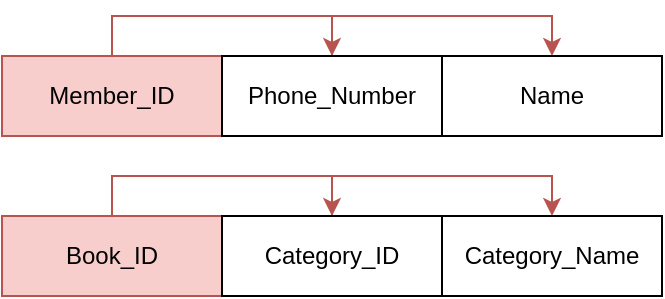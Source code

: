 <mxfile version="24.7.17">
  <diagram name="第 1 页" id="Rk2AdE9gHm00xe2lMqVw">
    <mxGraphModel dx="1164" dy="1069" grid="1" gridSize="10" guides="1" tooltips="1" connect="1" arrows="1" fold="1" page="1" pageScale="1" pageWidth="827" pageHeight="1169" math="0" shadow="0">
      <root>
        <mxCell id="0" />
        <mxCell id="1" parent="0" />
        <mxCell id="EfMGP3iTbsy4oNZMzjr8-106" style="edgeStyle=orthogonalEdgeStyle;rounded=0;orthogonalLoop=1;jettySize=auto;html=1;exitX=0.5;exitY=0;exitDx=0;exitDy=0;entryX=0.5;entryY=0;entryDx=0;entryDy=0;fillColor=#f8cecc;strokeColor=#b85450;" edge="1" parent="1" source="EfMGP3iTbsy4oNZMzjr8-107" target="EfMGP3iTbsy4oNZMzjr8-109">
          <mxGeometry relative="1" as="geometry" />
        </mxCell>
        <mxCell id="EfMGP3iTbsy4oNZMzjr8-107" value="Member_ID" style="rounded=0;whiteSpace=wrap;html=1;fillColor=#f8cecc;strokeColor=#b85450;" vertex="1" parent="1">
          <mxGeometry x="10" y="1040" width="110" height="40" as="geometry" />
        </mxCell>
        <mxCell id="EfMGP3iTbsy4oNZMzjr8-108" style="edgeStyle=orthogonalEdgeStyle;rounded=0;orthogonalLoop=1;jettySize=auto;html=1;exitX=0.5;exitY=0;exitDx=0;exitDy=0;entryX=0.5;entryY=0;entryDx=0;entryDy=0;fillColor=#f8cecc;strokeColor=#b85450;" edge="1" parent="1" source="EfMGP3iTbsy4oNZMzjr8-109" target="EfMGP3iTbsy4oNZMzjr8-111">
          <mxGeometry relative="1" as="geometry" />
        </mxCell>
        <mxCell id="EfMGP3iTbsy4oNZMzjr8-109" value="Phone_Number" style="rounded=0;whiteSpace=wrap;html=1;" vertex="1" parent="1">
          <mxGeometry x="120" y="1040" width="110" height="40" as="geometry" />
        </mxCell>
        <mxCell id="EfMGP3iTbsy4oNZMzjr8-111" value="Name" style="rounded=0;whiteSpace=wrap;html=1;" vertex="1" parent="1">
          <mxGeometry x="230" y="1040" width="110" height="40" as="geometry" />
        </mxCell>
        <mxCell id="EfMGP3iTbsy4oNZMzjr8-119" style="edgeStyle=orthogonalEdgeStyle;rounded=0;orthogonalLoop=1;jettySize=auto;html=1;exitX=0.5;exitY=0;exitDx=0;exitDy=0;entryX=0.5;entryY=0;entryDx=0;entryDy=0;fillColor=#f8cecc;strokeColor=#b85450;" edge="1" parent="1" source="EfMGP3iTbsy4oNZMzjr8-120" target="EfMGP3iTbsy4oNZMzjr8-122">
          <mxGeometry relative="1" as="geometry" />
        </mxCell>
        <mxCell id="EfMGP3iTbsy4oNZMzjr8-120" value="Book_ID" style="rounded=0;whiteSpace=wrap;html=1;fillColor=#f8cecc;strokeColor=#b85450;" vertex="1" parent="1">
          <mxGeometry x="10" y="1120" width="110" height="40" as="geometry" />
        </mxCell>
        <mxCell id="EfMGP3iTbsy4oNZMzjr8-121" style="edgeStyle=orthogonalEdgeStyle;rounded=0;orthogonalLoop=1;jettySize=auto;html=1;exitX=0.5;exitY=0;exitDx=0;exitDy=0;entryX=0.5;entryY=0;entryDx=0;entryDy=0;fillColor=#f8cecc;strokeColor=#b85450;" edge="1" parent="1" source="EfMGP3iTbsy4oNZMzjr8-122" target="EfMGP3iTbsy4oNZMzjr8-124">
          <mxGeometry relative="1" as="geometry" />
        </mxCell>
        <mxCell id="EfMGP3iTbsy4oNZMzjr8-122" value="Category_ID" style="rounded=0;whiteSpace=wrap;html=1;" vertex="1" parent="1">
          <mxGeometry x="120" y="1120" width="110" height="40" as="geometry" />
        </mxCell>
        <mxCell id="EfMGP3iTbsy4oNZMzjr8-124" value="Category_Name" style="rounded=0;whiteSpace=wrap;html=1;" vertex="1" parent="1">
          <mxGeometry x="230" y="1120" width="110" height="40" as="geometry" />
        </mxCell>
      </root>
    </mxGraphModel>
  </diagram>
</mxfile>
